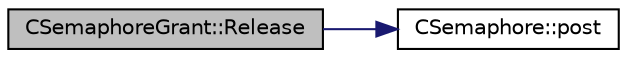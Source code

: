 digraph "CSemaphoreGrant::Release"
{
  edge [fontname="Helvetica",fontsize="10",labelfontname="Helvetica",labelfontsize="10"];
  node [fontname="Helvetica",fontsize="10",shape=record];
  rankdir="LR";
  Node17 [label="CSemaphoreGrant::Release",height=0.2,width=0.4,color="black", fillcolor="grey75", style="filled", fontcolor="black"];
  Node17 -> Node18 [color="midnightblue",fontsize="10",style="solid",fontname="Helvetica"];
  Node18 [label="CSemaphore::post",height=0.2,width=0.4,color="black", fillcolor="white", style="filled",URL="$d0/d06/class_c_semaphore.html#af6a956f6c191e824485fd3af6db39318"];
}
